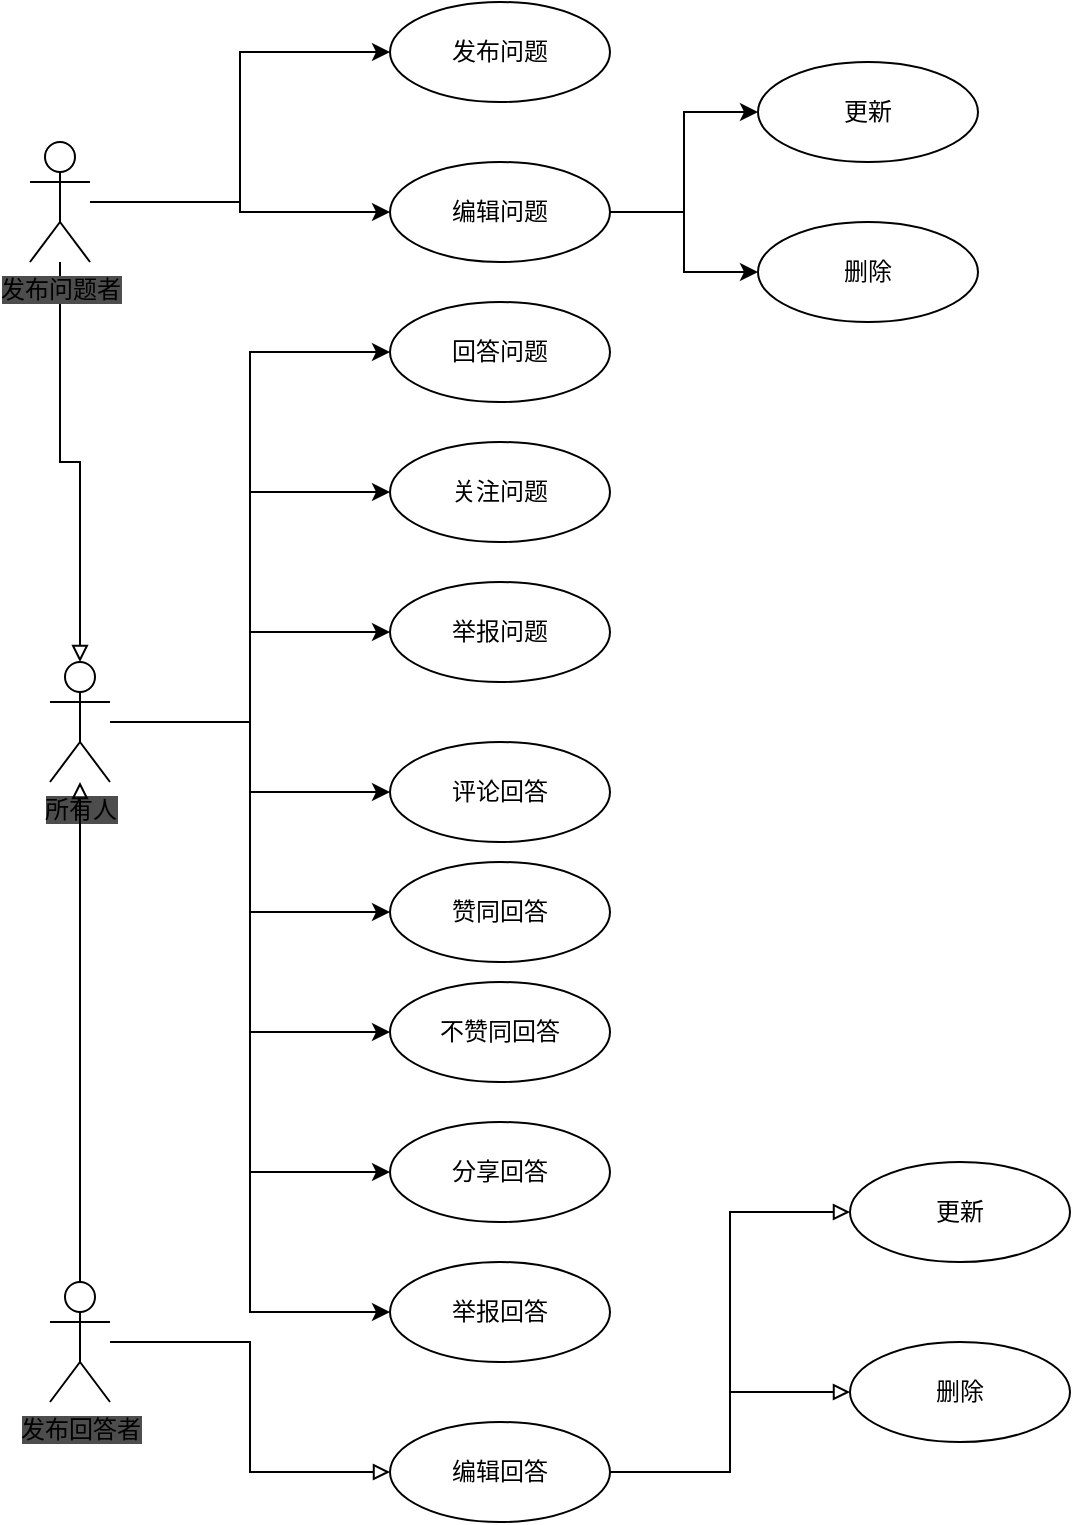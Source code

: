 <mxfile version="13.1.3">
    <diagram id="6hGFLwfOUW9BJ-s0fimq" name="Page-1">
        <mxGraphModel dx="1124" dy="860" grid="1" gridSize="10" guides="1" tooltips="1" connect="1" arrows="1" fold="1" page="1" pageScale="1" pageWidth="827" pageHeight="1169" math="0" shadow="0">
            <root>
                <mxCell id="0"/>
                <mxCell id="1" parent="0"/>
                <mxCell id="17" style="edgeStyle=orthogonalEdgeStyle;rounded=0;orthogonalLoop=1;jettySize=auto;html=1;entryX=0;entryY=0.5;entryDx=0;entryDy=0;" edge="1" parent="1" source="2" target="7">
                    <mxGeometry relative="1" as="geometry"/>
                </mxCell>
                <mxCell id="18" style="edgeStyle=orthogonalEdgeStyle;rounded=0;orthogonalLoop=1;jettySize=auto;html=1;entryX=0;entryY=0.5;entryDx=0;entryDy=0;" edge="1" parent="1" source="2" target="15">
                    <mxGeometry relative="1" as="geometry"/>
                </mxCell>
                <mxCell id="19" style="edgeStyle=orthogonalEdgeStyle;rounded=0;orthogonalLoop=1;jettySize=auto;html=1;entryX=0;entryY=0.5;entryDx=0;entryDy=0;" edge="1" parent="1" source="2" target="16">
                    <mxGeometry relative="1" as="geometry"/>
                </mxCell>
                <mxCell id="21" style="edgeStyle=orthogonalEdgeStyle;rounded=0;orthogonalLoop=1;jettySize=auto;html=1;" edge="1" parent="1" source="2" target="9">
                    <mxGeometry relative="1" as="geometry"/>
                </mxCell>
                <mxCell id="23" style="edgeStyle=orthogonalEdgeStyle;rounded=0;orthogonalLoop=1;jettySize=auto;html=1;entryX=0;entryY=0.5;entryDx=0;entryDy=0;" edge="1" parent="1" source="2" target="11">
                    <mxGeometry relative="1" as="geometry"/>
                </mxCell>
                <mxCell id="24" style="edgeStyle=orthogonalEdgeStyle;rounded=0;orthogonalLoop=1;jettySize=auto;html=1;entryX=0;entryY=0.5;entryDx=0;entryDy=0;" edge="1" parent="1" source="2" target="12">
                    <mxGeometry relative="1" as="geometry"/>
                </mxCell>
                <mxCell id="25" style="edgeStyle=orthogonalEdgeStyle;rounded=0;orthogonalLoop=1;jettySize=auto;html=1;entryX=0;entryY=0.5;entryDx=0;entryDy=0;" edge="1" parent="1" source="2" target="13">
                    <mxGeometry relative="1" as="geometry"/>
                </mxCell>
                <mxCell id="26" style="edgeStyle=orthogonalEdgeStyle;rounded=0;orthogonalLoop=1;jettySize=auto;html=1;entryX=0;entryY=0.5;entryDx=0;entryDy=0;" edge="1" parent="1" source="2" target="14">
                    <mxGeometry relative="1" as="geometry"/>
                </mxCell>
                <mxCell id="2" value="&lt;font color=&quot;#000000&quot; style=&quot;background-color: rgb(77 , 77 , 77)&quot;&gt;所有人&lt;/font&gt;" style="shape=umlActor;verticalLabelPosition=bottom;labelBackgroundColor=#ffffff;verticalAlign=top;html=1;outlineConnect=0;" vertex="1" parent="1">
                    <mxGeometry x="60" y="380" width="30" height="60" as="geometry"/>
                </mxCell>
                <mxCell id="3" value="发布问题" style="ellipse;whiteSpace=wrap;html=1;" vertex="1" parent="1">
                    <mxGeometry x="230" y="50" width="110" height="50" as="geometry"/>
                </mxCell>
                <mxCell id="34" style="edgeStyle=orthogonalEdgeStyle;rounded=0;orthogonalLoop=1;jettySize=auto;html=1;" edge="1" parent="1" source="6" target="32">
                    <mxGeometry relative="1" as="geometry"/>
                </mxCell>
                <mxCell id="35" style="edgeStyle=orthogonalEdgeStyle;rounded=0;orthogonalLoop=1;jettySize=auto;html=1;entryX=0;entryY=0.5;entryDx=0;entryDy=0;" edge="1" parent="1" source="6" target="33">
                    <mxGeometry relative="1" as="geometry"/>
                </mxCell>
                <mxCell id="6" value="编辑问题" style="ellipse;whiteSpace=wrap;html=1;" vertex="1" parent="1">
                    <mxGeometry x="230" y="130" width="110" height="50" as="geometry"/>
                </mxCell>
                <mxCell id="7" value="回答问题" style="ellipse;whiteSpace=wrap;html=1;" vertex="1" parent="1">
                    <mxGeometry x="230" y="200" width="110" height="50" as="geometry"/>
                </mxCell>
                <mxCell id="9" value="评论回答" style="ellipse;whiteSpace=wrap;html=1;" vertex="1" parent="1">
                    <mxGeometry x="230" y="420" width="110" height="50" as="geometry"/>
                </mxCell>
                <mxCell id="42" style="edgeStyle=orthogonalEdgeStyle;rounded=0;orthogonalLoop=1;jettySize=auto;html=1;entryX=0;entryY=0.5;entryDx=0;entryDy=0;endArrow=block;endFill=0;" edge="1" parent="1" source="10" target="40">
                    <mxGeometry relative="1" as="geometry"/>
                </mxCell>
                <mxCell id="43" style="edgeStyle=orthogonalEdgeStyle;rounded=0;orthogonalLoop=1;jettySize=auto;html=1;entryX=0;entryY=0.5;entryDx=0;entryDy=0;endArrow=block;endFill=0;" edge="1" parent="1" source="10" target="41">
                    <mxGeometry relative="1" as="geometry"/>
                </mxCell>
                <mxCell id="10" value="编辑回答" style="ellipse;whiteSpace=wrap;html=1;" vertex="1" parent="1">
                    <mxGeometry x="230" y="760" width="110" height="50" as="geometry"/>
                </mxCell>
                <mxCell id="11" value="赞同回答" style="ellipse;whiteSpace=wrap;html=1;" vertex="1" parent="1">
                    <mxGeometry x="230" y="480" width="110" height="50" as="geometry"/>
                </mxCell>
                <mxCell id="12" value="不赞同回答" style="ellipse;whiteSpace=wrap;html=1;" vertex="1" parent="1">
                    <mxGeometry x="230" y="540" width="110" height="50" as="geometry"/>
                </mxCell>
                <mxCell id="13" value="分享回答" style="ellipse;whiteSpace=wrap;html=1;" vertex="1" parent="1">
                    <mxGeometry x="230" y="610" width="110" height="50" as="geometry"/>
                </mxCell>
                <mxCell id="14" value="举报回答" style="ellipse;whiteSpace=wrap;html=1;" vertex="1" parent="1">
                    <mxGeometry x="230" y="680" width="110" height="50" as="geometry"/>
                </mxCell>
                <mxCell id="15" value="关注问题" style="ellipse;whiteSpace=wrap;html=1;" vertex="1" parent="1">
                    <mxGeometry x="230" y="270" width="110" height="50" as="geometry"/>
                </mxCell>
                <mxCell id="16" value="举报问题" style="ellipse;whiteSpace=wrap;html=1;" vertex="1" parent="1">
                    <mxGeometry x="230" y="340" width="110" height="50" as="geometry"/>
                </mxCell>
                <mxCell id="29" style="edgeStyle=orthogonalEdgeStyle;rounded=0;orthogonalLoop=1;jettySize=auto;html=1;entryX=0;entryY=0.5;entryDx=0;entryDy=0;" edge="1" parent="1" source="27" target="3">
                    <mxGeometry relative="1" as="geometry"/>
                </mxCell>
                <mxCell id="30" style="edgeStyle=orthogonalEdgeStyle;rounded=0;orthogonalLoop=1;jettySize=auto;html=1;entryX=0;entryY=0.5;entryDx=0;entryDy=0;" edge="1" parent="1" source="27" target="6">
                    <mxGeometry relative="1" as="geometry"/>
                </mxCell>
                <mxCell id="36" style="edgeStyle=orthogonalEdgeStyle;rounded=0;orthogonalLoop=1;jettySize=auto;html=1;entryX=0.5;entryY=0;entryDx=0;entryDy=0;entryPerimeter=0;endArrow=block;endFill=0;" edge="1" parent="1" source="27" target="2">
                    <mxGeometry relative="1" as="geometry"/>
                </mxCell>
                <mxCell id="27" value="&lt;font color=&quot;#000000&quot; style=&quot;background-color: rgb(77 , 77 , 77)&quot;&gt;发布问题者&lt;/font&gt;" style="shape=umlActor;verticalLabelPosition=bottom;labelBackgroundColor=#ffffff;verticalAlign=top;html=1;outlineConnect=0;" vertex="1" parent="1">
                    <mxGeometry x="50" y="120" width="30" height="60" as="geometry"/>
                </mxCell>
                <mxCell id="32" value="更新" style="ellipse;whiteSpace=wrap;html=1;" vertex="1" parent="1">
                    <mxGeometry x="414" y="80" width="110" height="50" as="geometry"/>
                </mxCell>
                <mxCell id="33" value="删除" style="ellipse;whiteSpace=wrap;html=1;" vertex="1" parent="1">
                    <mxGeometry x="414" y="160" width="110" height="50" as="geometry"/>
                </mxCell>
                <mxCell id="38" style="edgeStyle=orthogonalEdgeStyle;rounded=0;orthogonalLoop=1;jettySize=auto;html=1;entryX=0;entryY=0.5;entryDx=0;entryDy=0;endArrow=block;endFill=0;" edge="1" parent="1" source="37" target="10">
                    <mxGeometry relative="1" as="geometry"/>
                </mxCell>
                <mxCell id="39" style="edgeStyle=orthogonalEdgeStyle;rounded=0;orthogonalLoop=1;jettySize=auto;html=1;endArrow=block;endFill=0;" edge="1" parent="1" source="37" target="2">
                    <mxGeometry relative="1" as="geometry"/>
                </mxCell>
                <mxCell id="37" value="&lt;font color=&quot;#000000&quot; style=&quot;background-color: rgb(77 , 77 , 77)&quot;&gt;发布回答者&lt;/font&gt;" style="shape=umlActor;verticalLabelPosition=bottom;labelBackgroundColor=#ffffff;verticalAlign=top;html=1;outlineConnect=0;" vertex="1" parent="1">
                    <mxGeometry x="60" y="690" width="30" height="60" as="geometry"/>
                </mxCell>
                <mxCell id="40" value="更新" style="ellipse;whiteSpace=wrap;html=1;" vertex="1" parent="1">
                    <mxGeometry x="460" y="630" width="110" height="50" as="geometry"/>
                </mxCell>
                <mxCell id="41" value="删除" style="ellipse;whiteSpace=wrap;html=1;" vertex="1" parent="1">
                    <mxGeometry x="460" y="720" width="110" height="50" as="geometry"/>
                </mxCell>
            </root>
        </mxGraphModel>
    </diagram>
</mxfile>